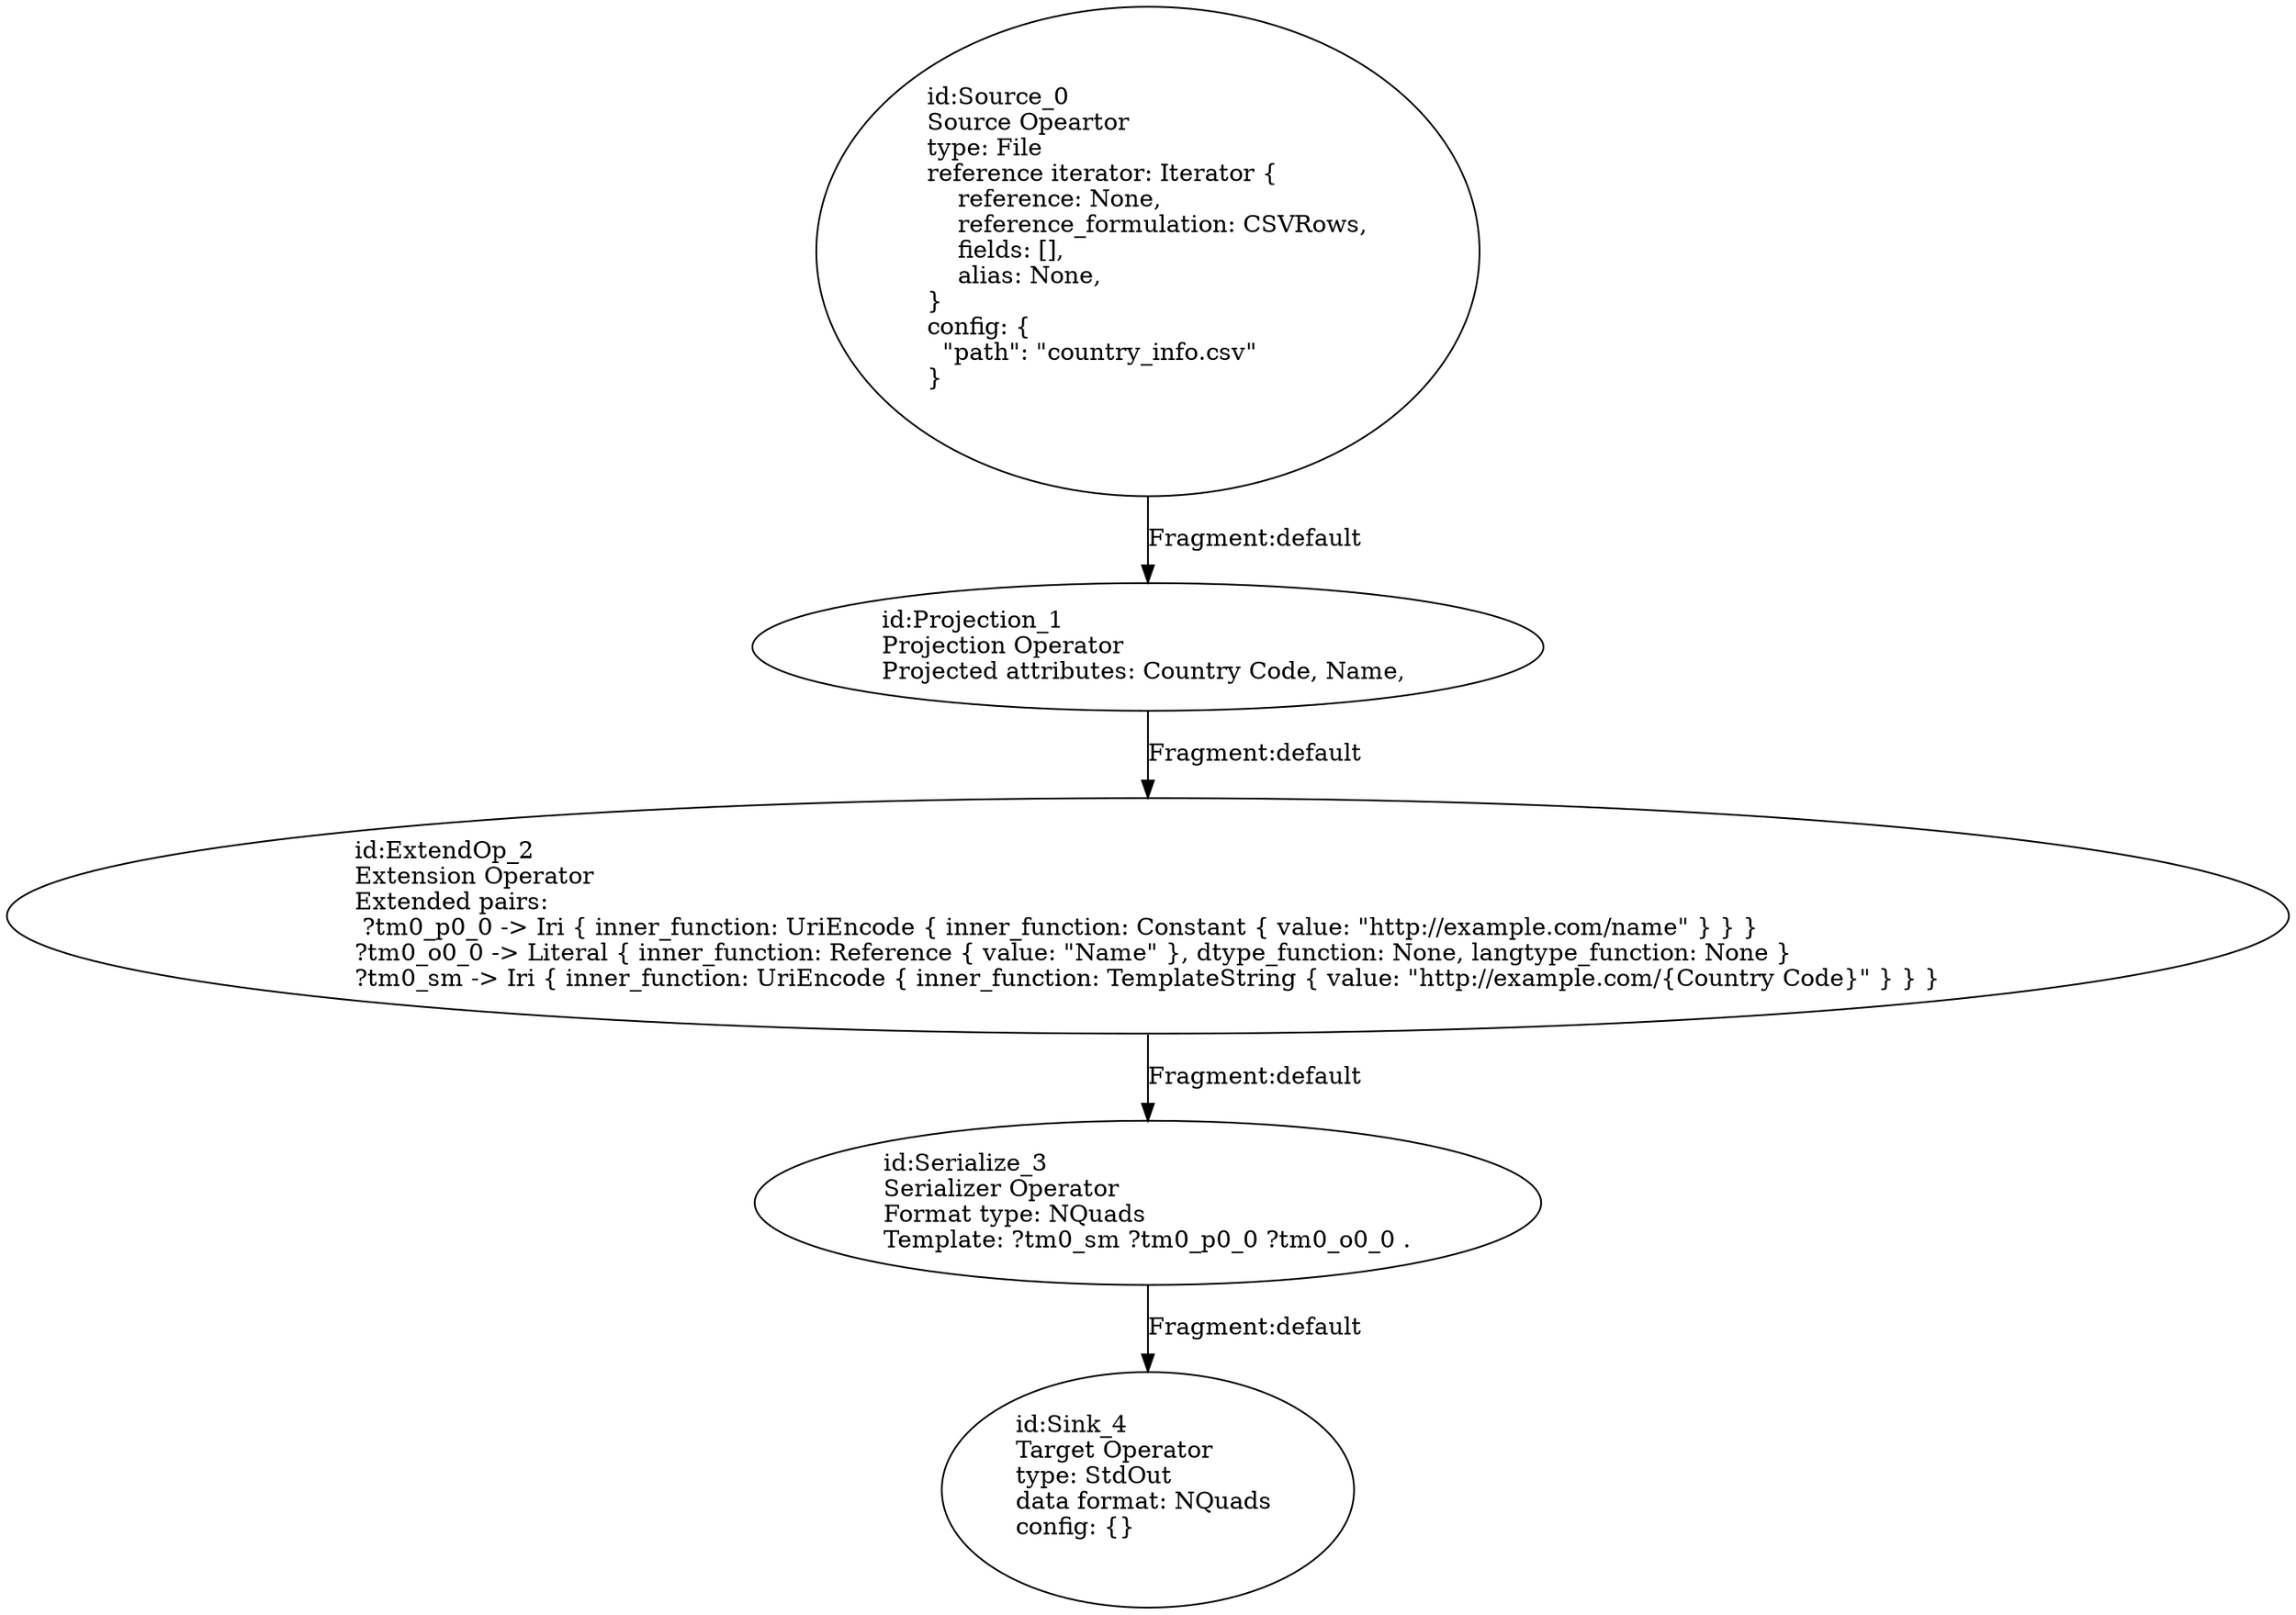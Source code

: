 digraph {
    0 [ label = "id:Source_0 \lSource Opeartor\ltype: File \lreference iterator: Iterator {\l    reference: None,\l    reference_formulation: CSVRows,\l    fields: [],\l    alias: None,\l} \lconfig: {\l  \"path\": \"country_info.csv\"\l}\l             " ]
    1 [ label = "id:Projection_1 \lProjection Operator\lProjected attributes: Country Code, Name, " ]
    2 [ label = "id:ExtendOp_2 \lExtension Operator\lExtended pairs: \l ?tm0_p0_0 -> Iri { inner_function: UriEncode { inner_function: Constant { value: \"http://example.com/name\" } } }\l?tm0_o0_0 -> Literal { inner_function: Reference { value: \"Name\" }, dtype_function: None, langtype_function: None }\l?tm0_sm -> Iri { inner_function: UriEncode { inner_function: TemplateString { value: \"http://example.com/{Country Code}\" } } }" ]
    3 [ label = "id:Serialize_3 \lSerializer Operator\lFormat type: NQuads\lTemplate: ?tm0_sm ?tm0_p0_0 ?tm0_o0_0 ." ]
    4 [ label = "id:Sink_4 \lTarget Operator\ltype: StdOut \ldata format: NQuads \lconfig: {}\l             " ]
    0 -> 1 [ label = "Fragment:default" ]
    1 -> 2 [ label = "Fragment:default" ]
    2 -> 3 [ label = "Fragment:default" ]
    3 -> 4 [ label = "Fragment:default" ]
}
